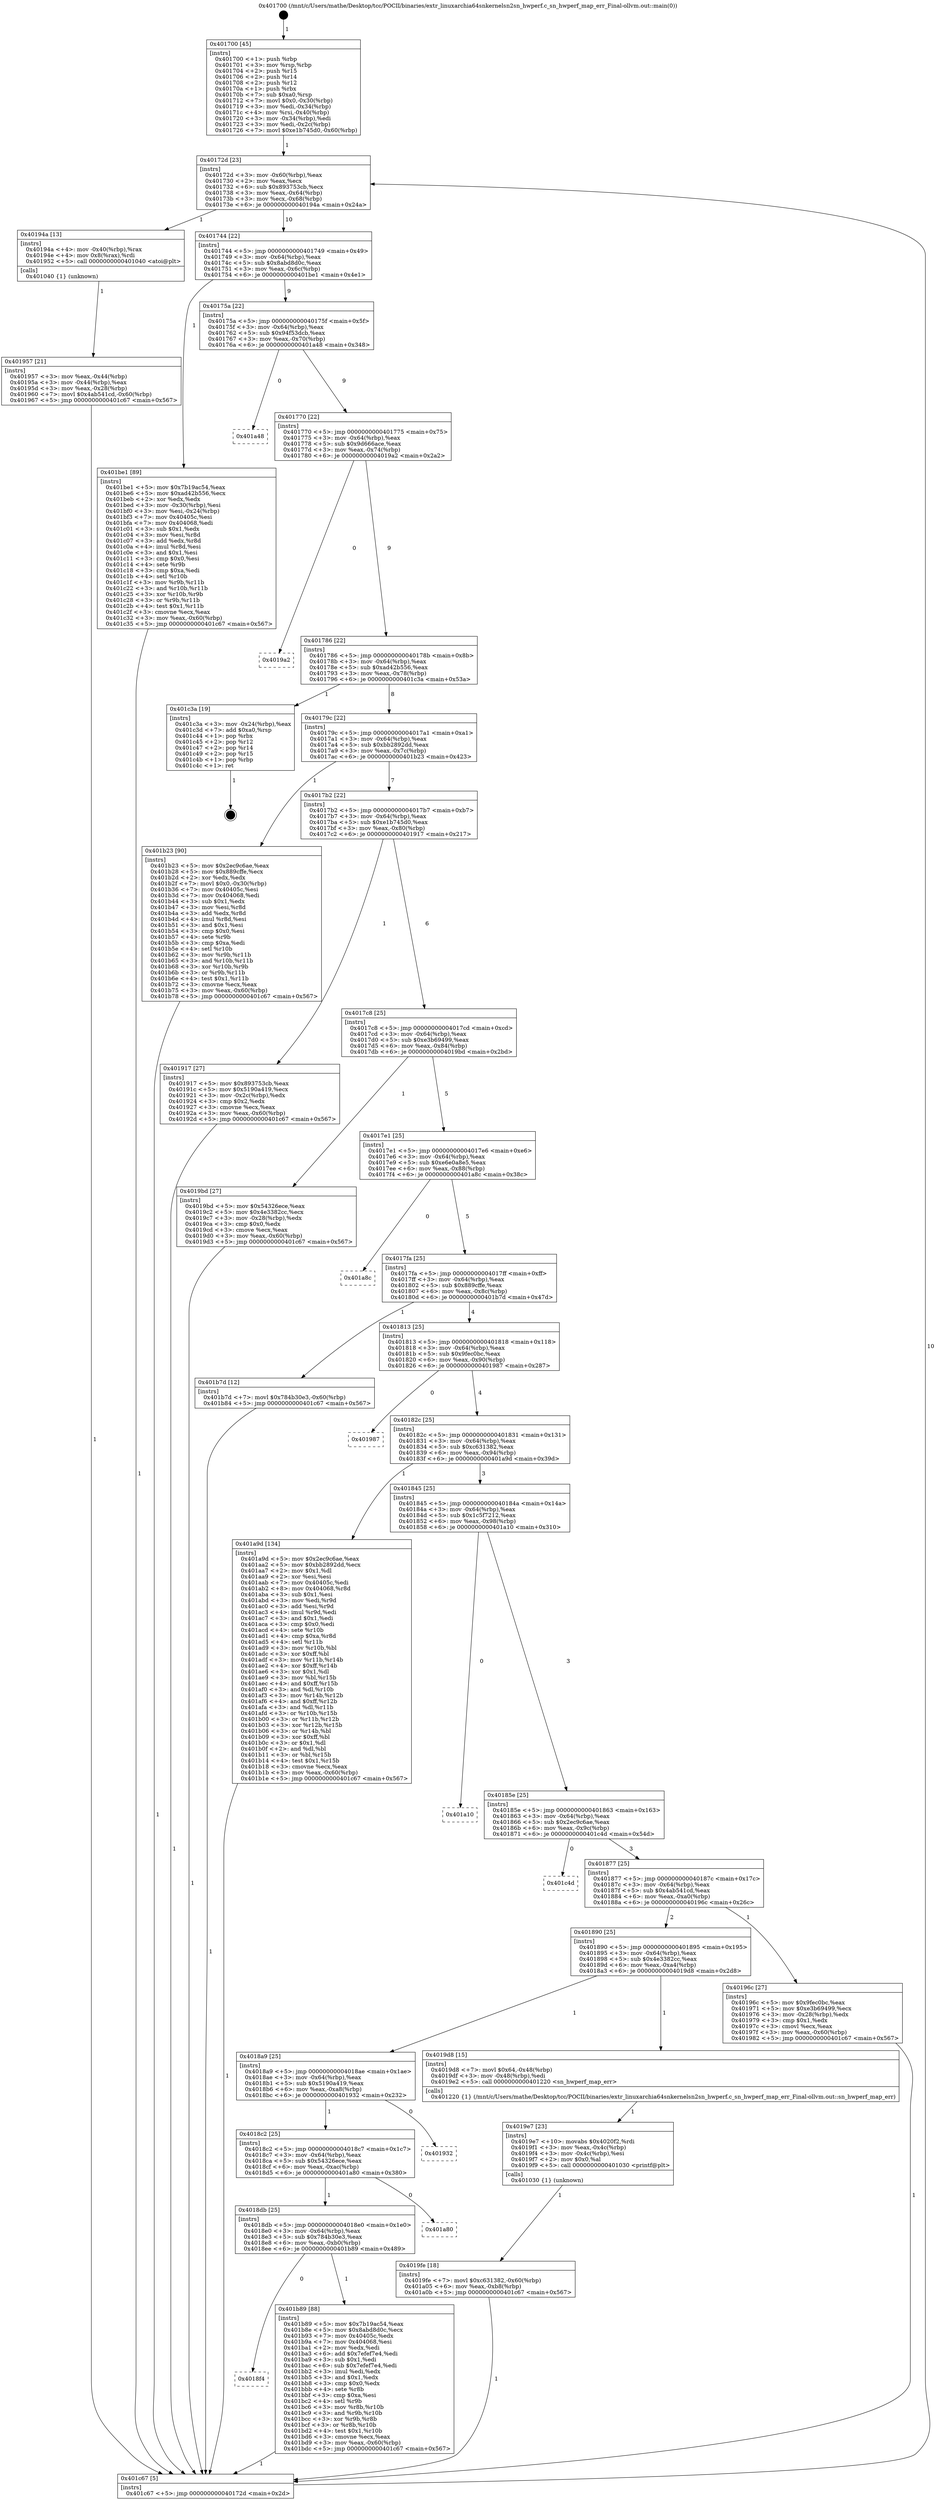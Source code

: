 digraph "0x401700" {
  label = "0x401700 (/mnt/c/Users/mathe/Desktop/tcc/POCII/binaries/extr_linuxarchia64snkernelsn2sn_hwperf.c_sn_hwperf_map_err_Final-ollvm.out::main(0))"
  labelloc = "t"
  node[shape=record]

  Entry [label="",width=0.3,height=0.3,shape=circle,fillcolor=black,style=filled]
  "0x40172d" [label="{
     0x40172d [23]\l
     | [instrs]\l
     &nbsp;&nbsp;0x40172d \<+3\>: mov -0x60(%rbp),%eax\l
     &nbsp;&nbsp;0x401730 \<+2\>: mov %eax,%ecx\l
     &nbsp;&nbsp;0x401732 \<+6\>: sub $0x893753cb,%ecx\l
     &nbsp;&nbsp;0x401738 \<+3\>: mov %eax,-0x64(%rbp)\l
     &nbsp;&nbsp;0x40173b \<+3\>: mov %ecx,-0x68(%rbp)\l
     &nbsp;&nbsp;0x40173e \<+6\>: je 000000000040194a \<main+0x24a\>\l
  }"]
  "0x40194a" [label="{
     0x40194a [13]\l
     | [instrs]\l
     &nbsp;&nbsp;0x40194a \<+4\>: mov -0x40(%rbp),%rax\l
     &nbsp;&nbsp;0x40194e \<+4\>: mov 0x8(%rax),%rdi\l
     &nbsp;&nbsp;0x401952 \<+5\>: call 0000000000401040 \<atoi@plt\>\l
     | [calls]\l
     &nbsp;&nbsp;0x401040 \{1\} (unknown)\l
  }"]
  "0x401744" [label="{
     0x401744 [22]\l
     | [instrs]\l
     &nbsp;&nbsp;0x401744 \<+5\>: jmp 0000000000401749 \<main+0x49\>\l
     &nbsp;&nbsp;0x401749 \<+3\>: mov -0x64(%rbp),%eax\l
     &nbsp;&nbsp;0x40174c \<+5\>: sub $0x8abd8d0c,%eax\l
     &nbsp;&nbsp;0x401751 \<+3\>: mov %eax,-0x6c(%rbp)\l
     &nbsp;&nbsp;0x401754 \<+6\>: je 0000000000401be1 \<main+0x4e1\>\l
  }"]
  Exit [label="",width=0.3,height=0.3,shape=circle,fillcolor=black,style=filled,peripheries=2]
  "0x401be1" [label="{
     0x401be1 [89]\l
     | [instrs]\l
     &nbsp;&nbsp;0x401be1 \<+5\>: mov $0x7b19ac54,%eax\l
     &nbsp;&nbsp;0x401be6 \<+5\>: mov $0xad42b556,%ecx\l
     &nbsp;&nbsp;0x401beb \<+2\>: xor %edx,%edx\l
     &nbsp;&nbsp;0x401bed \<+3\>: mov -0x30(%rbp),%esi\l
     &nbsp;&nbsp;0x401bf0 \<+3\>: mov %esi,-0x24(%rbp)\l
     &nbsp;&nbsp;0x401bf3 \<+7\>: mov 0x40405c,%esi\l
     &nbsp;&nbsp;0x401bfa \<+7\>: mov 0x404068,%edi\l
     &nbsp;&nbsp;0x401c01 \<+3\>: sub $0x1,%edx\l
     &nbsp;&nbsp;0x401c04 \<+3\>: mov %esi,%r8d\l
     &nbsp;&nbsp;0x401c07 \<+3\>: add %edx,%r8d\l
     &nbsp;&nbsp;0x401c0a \<+4\>: imul %r8d,%esi\l
     &nbsp;&nbsp;0x401c0e \<+3\>: and $0x1,%esi\l
     &nbsp;&nbsp;0x401c11 \<+3\>: cmp $0x0,%esi\l
     &nbsp;&nbsp;0x401c14 \<+4\>: sete %r9b\l
     &nbsp;&nbsp;0x401c18 \<+3\>: cmp $0xa,%edi\l
     &nbsp;&nbsp;0x401c1b \<+4\>: setl %r10b\l
     &nbsp;&nbsp;0x401c1f \<+3\>: mov %r9b,%r11b\l
     &nbsp;&nbsp;0x401c22 \<+3\>: and %r10b,%r11b\l
     &nbsp;&nbsp;0x401c25 \<+3\>: xor %r10b,%r9b\l
     &nbsp;&nbsp;0x401c28 \<+3\>: or %r9b,%r11b\l
     &nbsp;&nbsp;0x401c2b \<+4\>: test $0x1,%r11b\l
     &nbsp;&nbsp;0x401c2f \<+3\>: cmovne %ecx,%eax\l
     &nbsp;&nbsp;0x401c32 \<+3\>: mov %eax,-0x60(%rbp)\l
     &nbsp;&nbsp;0x401c35 \<+5\>: jmp 0000000000401c67 \<main+0x567\>\l
  }"]
  "0x40175a" [label="{
     0x40175a [22]\l
     | [instrs]\l
     &nbsp;&nbsp;0x40175a \<+5\>: jmp 000000000040175f \<main+0x5f\>\l
     &nbsp;&nbsp;0x40175f \<+3\>: mov -0x64(%rbp),%eax\l
     &nbsp;&nbsp;0x401762 \<+5\>: sub $0x94f53dcb,%eax\l
     &nbsp;&nbsp;0x401767 \<+3\>: mov %eax,-0x70(%rbp)\l
     &nbsp;&nbsp;0x40176a \<+6\>: je 0000000000401a48 \<main+0x348\>\l
  }"]
  "0x4018f4" [label="{
     0x4018f4\l
  }", style=dashed]
  "0x401a48" [label="{
     0x401a48\l
  }", style=dashed]
  "0x401770" [label="{
     0x401770 [22]\l
     | [instrs]\l
     &nbsp;&nbsp;0x401770 \<+5\>: jmp 0000000000401775 \<main+0x75\>\l
     &nbsp;&nbsp;0x401775 \<+3\>: mov -0x64(%rbp),%eax\l
     &nbsp;&nbsp;0x401778 \<+5\>: sub $0x9d666ace,%eax\l
     &nbsp;&nbsp;0x40177d \<+3\>: mov %eax,-0x74(%rbp)\l
     &nbsp;&nbsp;0x401780 \<+6\>: je 00000000004019a2 \<main+0x2a2\>\l
  }"]
  "0x401b89" [label="{
     0x401b89 [88]\l
     | [instrs]\l
     &nbsp;&nbsp;0x401b89 \<+5\>: mov $0x7b19ac54,%eax\l
     &nbsp;&nbsp;0x401b8e \<+5\>: mov $0x8abd8d0c,%ecx\l
     &nbsp;&nbsp;0x401b93 \<+7\>: mov 0x40405c,%edx\l
     &nbsp;&nbsp;0x401b9a \<+7\>: mov 0x404068,%esi\l
     &nbsp;&nbsp;0x401ba1 \<+2\>: mov %edx,%edi\l
     &nbsp;&nbsp;0x401ba3 \<+6\>: add $0x7efef7e4,%edi\l
     &nbsp;&nbsp;0x401ba9 \<+3\>: sub $0x1,%edi\l
     &nbsp;&nbsp;0x401bac \<+6\>: sub $0x7efef7e4,%edi\l
     &nbsp;&nbsp;0x401bb2 \<+3\>: imul %edi,%edx\l
     &nbsp;&nbsp;0x401bb5 \<+3\>: and $0x1,%edx\l
     &nbsp;&nbsp;0x401bb8 \<+3\>: cmp $0x0,%edx\l
     &nbsp;&nbsp;0x401bbb \<+4\>: sete %r8b\l
     &nbsp;&nbsp;0x401bbf \<+3\>: cmp $0xa,%esi\l
     &nbsp;&nbsp;0x401bc2 \<+4\>: setl %r9b\l
     &nbsp;&nbsp;0x401bc6 \<+3\>: mov %r8b,%r10b\l
     &nbsp;&nbsp;0x401bc9 \<+3\>: and %r9b,%r10b\l
     &nbsp;&nbsp;0x401bcc \<+3\>: xor %r9b,%r8b\l
     &nbsp;&nbsp;0x401bcf \<+3\>: or %r8b,%r10b\l
     &nbsp;&nbsp;0x401bd2 \<+4\>: test $0x1,%r10b\l
     &nbsp;&nbsp;0x401bd6 \<+3\>: cmovne %ecx,%eax\l
     &nbsp;&nbsp;0x401bd9 \<+3\>: mov %eax,-0x60(%rbp)\l
     &nbsp;&nbsp;0x401bdc \<+5\>: jmp 0000000000401c67 \<main+0x567\>\l
  }"]
  "0x4019a2" [label="{
     0x4019a2\l
  }", style=dashed]
  "0x401786" [label="{
     0x401786 [22]\l
     | [instrs]\l
     &nbsp;&nbsp;0x401786 \<+5\>: jmp 000000000040178b \<main+0x8b\>\l
     &nbsp;&nbsp;0x40178b \<+3\>: mov -0x64(%rbp),%eax\l
     &nbsp;&nbsp;0x40178e \<+5\>: sub $0xad42b556,%eax\l
     &nbsp;&nbsp;0x401793 \<+3\>: mov %eax,-0x78(%rbp)\l
     &nbsp;&nbsp;0x401796 \<+6\>: je 0000000000401c3a \<main+0x53a\>\l
  }"]
  "0x4018db" [label="{
     0x4018db [25]\l
     | [instrs]\l
     &nbsp;&nbsp;0x4018db \<+5\>: jmp 00000000004018e0 \<main+0x1e0\>\l
     &nbsp;&nbsp;0x4018e0 \<+3\>: mov -0x64(%rbp),%eax\l
     &nbsp;&nbsp;0x4018e3 \<+5\>: sub $0x784b30e3,%eax\l
     &nbsp;&nbsp;0x4018e8 \<+6\>: mov %eax,-0xb0(%rbp)\l
     &nbsp;&nbsp;0x4018ee \<+6\>: je 0000000000401b89 \<main+0x489\>\l
  }"]
  "0x401c3a" [label="{
     0x401c3a [19]\l
     | [instrs]\l
     &nbsp;&nbsp;0x401c3a \<+3\>: mov -0x24(%rbp),%eax\l
     &nbsp;&nbsp;0x401c3d \<+7\>: add $0xa0,%rsp\l
     &nbsp;&nbsp;0x401c44 \<+1\>: pop %rbx\l
     &nbsp;&nbsp;0x401c45 \<+2\>: pop %r12\l
     &nbsp;&nbsp;0x401c47 \<+2\>: pop %r14\l
     &nbsp;&nbsp;0x401c49 \<+2\>: pop %r15\l
     &nbsp;&nbsp;0x401c4b \<+1\>: pop %rbp\l
     &nbsp;&nbsp;0x401c4c \<+1\>: ret\l
  }"]
  "0x40179c" [label="{
     0x40179c [22]\l
     | [instrs]\l
     &nbsp;&nbsp;0x40179c \<+5\>: jmp 00000000004017a1 \<main+0xa1\>\l
     &nbsp;&nbsp;0x4017a1 \<+3\>: mov -0x64(%rbp),%eax\l
     &nbsp;&nbsp;0x4017a4 \<+5\>: sub $0xbb2892dd,%eax\l
     &nbsp;&nbsp;0x4017a9 \<+3\>: mov %eax,-0x7c(%rbp)\l
     &nbsp;&nbsp;0x4017ac \<+6\>: je 0000000000401b23 \<main+0x423\>\l
  }"]
  "0x401a80" [label="{
     0x401a80\l
  }", style=dashed]
  "0x401b23" [label="{
     0x401b23 [90]\l
     | [instrs]\l
     &nbsp;&nbsp;0x401b23 \<+5\>: mov $0x2ec9c6ae,%eax\l
     &nbsp;&nbsp;0x401b28 \<+5\>: mov $0x889cffe,%ecx\l
     &nbsp;&nbsp;0x401b2d \<+2\>: xor %edx,%edx\l
     &nbsp;&nbsp;0x401b2f \<+7\>: movl $0x0,-0x30(%rbp)\l
     &nbsp;&nbsp;0x401b36 \<+7\>: mov 0x40405c,%esi\l
     &nbsp;&nbsp;0x401b3d \<+7\>: mov 0x404068,%edi\l
     &nbsp;&nbsp;0x401b44 \<+3\>: sub $0x1,%edx\l
     &nbsp;&nbsp;0x401b47 \<+3\>: mov %esi,%r8d\l
     &nbsp;&nbsp;0x401b4a \<+3\>: add %edx,%r8d\l
     &nbsp;&nbsp;0x401b4d \<+4\>: imul %r8d,%esi\l
     &nbsp;&nbsp;0x401b51 \<+3\>: and $0x1,%esi\l
     &nbsp;&nbsp;0x401b54 \<+3\>: cmp $0x0,%esi\l
     &nbsp;&nbsp;0x401b57 \<+4\>: sete %r9b\l
     &nbsp;&nbsp;0x401b5b \<+3\>: cmp $0xa,%edi\l
     &nbsp;&nbsp;0x401b5e \<+4\>: setl %r10b\l
     &nbsp;&nbsp;0x401b62 \<+3\>: mov %r9b,%r11b\l
     &nbsp;&nbsp;0x401b65 \<+3\>: and %r10b,%r11b\l
     &nbsp;&nbsp;0x401b68 \<+3\>: xor %r10b,%r9b\l
     &nbsp;&nbsp;0x401b6b \<+3\>: or %r9b,%r11b\l
     &nbsp;&nbsp;0x401b6e \<+4\>: test $0x1,%r11b\l
     &nbsp;&nbsp;0x401b72 \<+3\>: cmovne %ecx,%eax\l
     &nbsp;&nbsp;0x401b75 \<+3\>: mov %eax,-0x60(%rbp)\l
     &nbsp;&nbsp;0x401b78 \<+5\>: jmp 0000000000401c67 \<main+0x567\>\l
  }"]
  "0x4017b2" [label="{
     0x4017b2 [22]\l
     | [instrs]\l
     &nbsp;&nbsp;0x4017b2 \<+5\>: jmp 00000000004017b7 \<main+0xb7\>\l
     &nbsp;&nbsp;0x4017b7 \<+3\>: mov -0x64(%rbp),%eax\l
     &nbsp;&nbsp;0x4017ba \<+5\>: sub $0xe1b745d0,%eax\l
     &nbsp;&nbsp;0x4017bf \<+3\>: mov %eax,-0x80(%rbp)\l
     &nbsp;&nbsp;0x4017c2 \<+6\>: je 0000000000401917 \<main+0x217\>\l
  }"]
  "0x4018c2" [label="{
     0x4018c2 [25]\l
     | [instrs]\l
     &nbsp;&nbsp;0x4018c2 \<+5\>: jmp 00000000004018c7 \<main+0x1c7\>\l
     &nbsp;&nbsp;0x4018c7 \<+3\>: mov -0x64(%rbp),%eax\l
     &nbsp;&nbsp;0x4018ca \<+5\>: sub $0x54326ece,%eax\l
     &nbsp;&nbsp;0x4018cf \<+6\>: mov %eax,-0xac(%rbp)\l
     &nbsp;&nbsp;0x4018d5 \<+6\>: je 0000000000401a80 \<main+0x380\>\l
  }"]
  "0x401917" [label="{
     0x401917 [27]\l
     | [instrs]\l
     &nbsp;&nbsp;0x401917 \<+5\>: mov $0x893753cb,%eax\l
     &nbsp;&nbsp;0x40191c \<+5\>: mov $0x5190a419,%ecx\l
     &nbsp;&nbsp;0x401921 \<+3\>: mov -0x2c(%rbp),%edx\l
     &nbsp;&nbsp;0x401924 \<+3\>: cmp $0x2,%edx\l
     &nbsp;&nbsp;0x401927 \<+3\>: cmovne %ecx,%eax\l
     &nbsp;&nbsp;0x40192a \<+3\>: mov %eax,-0x60(%rbp)\l
     &nbsp;&nbsp;0x40192d \<+5\>: jmp 0000000000401c67 \<main+0x567\>\l
  }"]
  "0x4017c8" [label="{
     0x4017c8 [25]\l
     | [instrs]\l
     &nbsp;&nbsp;0x4017c8 \<+5\>: jmp 00000000004017cd \<main+0xcd\>\l
     &nbsp;&nbsp;0x4017cd \<+3\>: mov -0x64(%rbp),%eax\l
     &nbsp;&nbsp;0x4017d0 \<+5\>: sub $0xe3b69499,%eax\l
     &nbsp;&nbsp;0x4017d5 \<+6\>: mov %eax,-0x84(%rbp)\l
     &nbsp;&nbsp;0x4017db \<+6\>: je 00000000004019bd \<main+0x2bd\>\l
  }"]
  "0x401c67" [label="{
     0x401c67 [5]\l
     | [instrs]\l
     &nbsp;&nbsp;0x401c67 \<+5\>: jmp 000000000040172d \<main+0x2d\>\l
  }"]
  "0x401700" [label="{
     0x401700 [45]\l
     | [instrs]\l
     &nbsp;&nbsp;0x401700 \<+1\>: push %rbp\l
     &nbsp;&nbsp;0x401701 \<+3\>: mov %rsp,%rbp\l
     &nbsp;&nbsp;0x401704 \<+2\>: push %r15\l
     &nbsp;&nbsp;0x401706 \<+2\>: push %r14\l
     &nbsp;&nbsp;0x401708 \<+2\>: push %r12\l
     &nbsp;&nbsp;0x40170a \<+1\>: push %rbx\l
     &nbsp;&nbsp;0x40170b \<+7\>: sub $0xa0,%rsp\l
     &nbsp;&nbsp;0x401712 \<+7\>: movl $0x0,-0x30(%rbp)\l
     &nbsp;&nbsp;0x401719 \<+3\>: mov %edi,-0x34(%rbp)\l
     &nbsp;&nbsp;0x40171c \<+4\>: mov %rsi,-0x40(%rbp)\l
     &nbsp;&nbsp;0x401720 \<+3\>: mov -0x34(%rbp),%edi\l
     &nbsp;&nbsp;0x401723 \<+3\>: mov %edi,-0x2c(%rbp)\l
     &nbsp;&nbsp;0x401726 \<+7\>: movl $0xe1b745d0,-0x60(%rbp)\l
  }"]
  "0x401957" [label="{
     0x401957 [21]\l
     | [instrs]\l
     &nbsp;&nbsp;0x401957 \<+3\>: mov %eax,-0x44(%rbp)\l
     &nbsp;&nbsp;0x40195a \<+3\>: mov -0x44(%rbp),%eax\l
     &nbsp;&nbsp;0x40195d \<+3\>: mov %eax,-0x28(%rbp)\l
     &nbsp;&nbsp;0x401960 \<+7\>: movl $0x4ab541cd,-0x60(%rbp)\l
     &nbsp;&nbsp;0x401967 \<+5\>: jmp 0000000000401c67 \<main+0x567\>\l
  }"]
  "0x401932" [label="{
     0x401932\l
  }", style=dashed]
  "0x4019bd" [label="{
     0x4019bd [27]\l
     | [instrs]\l
     &nbsp;&nbsp;0x4019bd \<+5\>: mov $0x54326ece,%eax\l
     &nbsp;&nbsp;0x4019c2 \<+5\>: mov $0x4e3382cc,%ecx\l
     &nbsp;&nbsp;0x4019c7 \<+3\>: mov -0x28(%rbp),%edx\l
     &nbsp;&nbsp;0x4019ca \<+3\>: cmp $0x0,%edx\l
     &nbsp;&nbsp;0x4019cd \<+3\>: cmove %ecx,%eax\l
     &nbsp;&nbsp;0x4019d0 \<+3\>: mov %eax,-0x60(%rbp)\l
     &nbsp;&nbsp;0x4019d3 \<+5\>: jmp 0000000000401c67 \<main+0x567\>\l
  }"]
  "0x4017e1" [label="{
     0x4017e1 [25]\l
     | [instrs]\l
     &nbsp;&nbsp;0x4017e1 \<+5\>: jmp 00000000004017e6 \<main+0xe6\>\l
     &nbsp;&nbsp;0x4017e6 \<+3\>: mov -0x64(%rbp),%eax\l
     &nbsp;&nbsp;0x4017e9 \<+5\>: sub $0xe6e0a8e5,%eax\l
     &nbsp;&nbsp;0x4017ee \<+6\>: mov %eax,-0x88(%rbp)\l
     &nbsp;&nbsp;0x4017f4 \<+6\>: je 0000000000401a8c \<main+0x38c\>\l
  }"]
  "0x4019fe" [label="{
     0x4019fe [18]\l
     | [instrs]\l
     &nbsp;&nbsp;0x4019fe \<+7\>: movl $0xc631382,-0x60(%rbp)\l
     &nbsp;&nbsp;0x401a05 \<+6\>: mov %eax,-0xb8(%rbp)\l
     &nbsp;&nbsp;0x401a0b \<+5\>: jmp 0000000000401c67 \<main+0x567\>\l
  }"]
  "0x401a8c" [label="{
     0x401a8c\l
  }", style=dashed]
  "0x4017fa" [label="{
     0x4017fa [25]\l
     | [instrs]\l
     &nbsp;&nbsp;0x4017fa \<+5\>: jmp 00000000004017ff \<main+0xff\>\l
     &nbsp;&nbsp;0x4017ff \<+3\>: mov -0x64(%rbp),%eax\l
     &nbsp;&nbsp;0x401802 \<+5\>: sub $0x889cffe,%eax\l
     &nbsp;&nbsp;0x401807 \<+6\>: mov %eax,-0x8c(%rbp)\l
     &nbsp;&nbsp;0x40180d \<+6\>: je 0000000000401b7d \<main+0x47d\>\l
  }"]
  "0x4019e7" [label="{
     0x4019e7 [23]\l
     | [instrs]\l
     &nbsp;&nbsp;0x4019e7 \<+10\>: movabs $0x4020f2,%rdi\l
     &nbsp;&nbsp;0x4019f1 \<+3\>: mov %eax,-0x4c(%rbp)\l
     &nbsp;&nbsp;0x4019f4 \<+3\>: mov -0x4c(%rbp),%esi\l
     &nbsp;&nbsp;0x4019f7 \<+2\>: mov $0x0,%al\l
     &nbsp;&nbsp;0x4019f9 \<+5\>: call 0000000000401030 \<printf@plt\>\l
     | [calls]\l
     &nbsp;&nbsp;0x401030 \{1\} (unknown)\l
  }"]
  "0x401b7d" [label="{
     0x401b7d [12]\l
     | [instrs]\l
     &nbsp;&nbsp;0x401b7d \<+7\>: movl $0x784b30e3,-0x60(%rbp)\l
     &nbsp;&nbsp;0x401b84 \<+5\>: jmp 0000000000401c67 \<main+0x567\>\l
  }"]
  "0x401813" [label="{
     0x401813 [25]\l
     | [instrs]\l
     &nbsp;&nbsp;0x401813 \<+5\>: jmp 0000000000401818 \<main+0x118\>\l
     &nbsp;&nbsp;0x401818 \<+3\>: mov -0x64(%rbp),%eax\l
     &nbsp;&nbsp;0x40181b \<+5\>: sub $0x9fec0bc,%eax\l
     &nbsp;&nbsp;0x401820 \<+6\>: mov %eax,-0x90(%rbp)\l
     &nbsp;&nbsp;0x401826 \<+6\>: je 0000000000401987 \<main+0x287\>\l
  }"]
  "0x4018a9" [label="{
     0x4018a9 [25]\l
     | [instrs]\l
     &nbsp;&nbsp;0x4018a9 \<+5\>: jmp 00000000004018ae \<main+0x1ae\>\l
     &nbsp;&nbsp;0x4018ae \<+3\>: mov -0x64(%rbp),%eax\l
     &nbsp;&nbsp;0x4018b1 \<+5\>: sub $0x5190a419,%eax\l
     &nbsp;&nbsp;0x4018b6 \<+6\>: mov %eax,-0xa8(%rbp)\l
     &nbsp;&nbsp;0x4018bc \<+6\>: je 0000000000401932 \<main+0x232\>\l
  }"]
  "0x401987" [label="{
     0x401987\l
  }", style=dashed]
  "0x40182c" [label="{
     0x40182c [25]\l
     | [instrs]\l
     &nbsp;&nbsp;0x40182c \<+5\>: jmp 0000000000401831 \<main+0x131\>\l
     &nbsp;&nbsp;0x401831 \<+3\>: mov -0x64(%rbp),%eax\l
     &nbsp;&nbsp;0x401834 \<+5\>: sub $0xc631382,%eax\l
     &nbsp;&nbsp;0x401839 \<+6\>: mov %eax,-0x94(%rbp)\l
     &nbsp;&nbsp;0x40183f \<+6\>: je 0000000000401a9d \<main+0x39d\>\l
  }"]
  "0x4019d8" [label="{
     0x4019d8 [15]\l
     | [instrs]\l
     &nbsp;&nbsp;0x4019d8 \<+7\>: movl $0x64,-0x48(%rbp)\l
     &nbsp;&nbsp;0x4019df \<+3\>: mov -0x48(%rbp),%edi\l
     &nbsp;&nbsp;0x4019e2 \<+5\>: call 0000000000401220 \<sn_hwperf_map_err\>\l
     | [calls]\l
     &nbsp;&nbsp;0x401220 \{1\} (/mnt/c/Users/mathe/Desktop/tcc/POCII/binaries/extr_linuxarchia64snkernelsn2sn_hwperf.c_sn_hwperf_map_err_Final-ollvm.out::sn_hwperf_map_err)\l
  }"]
  "0x401a9d" [label="{
     0x401a9d [134]\l
     | [instrs]\l
     &nbsp;&nbsp;0x401a9d \<+5\>: mov $0x2ec9c6ae,%eax\l
     &nbsp;&nbsp;0x401aa2 \<+5\>: mov $0xbb2892dd,%ecx\l
     &nbsp;&nbsp;0x401aa7 \<+2\>: mov $0x1,%dl\l
     &nbsp;&nbsp;0x401aa9 \<+2\>: xor %esi,%esi\l
     &nbsp;&nbsp;0x401aab \<+7\>: mov 0x40405c,%edi\l
     &nbsp;&nbsp;0x401ab2 \<+8\>: mov 0x404068,%r8d\l
     &nbsp;&nbsp;0x401aba \<+3\>: sub $0x1,%esi\l
     &nbsp;&nbsp;0x401abd \<+3\>: mov %edi,%r9d\l
     &nbsp;&nbsp;0x401ac0 \<+3\>: add %esi,%r9d\l
     &nbsp;&nbsp;0x401ac3 \<+4\>: imul %r9d,%edi\l
     &nbsp;&nbsp;0x401ac7 \<+3\>: and $0x1,%edi\l
     &nbsp;&nbsp;0x401aca \<+3\>: cmp $0x0,%edi\l
     &nbsp;&nbsp;0x401acd \<+4\>: sete %r10b\l
     &nbsp;&nbsp;0x401ad1 \<+4\>: cmp $0xa,%r8d\l
     &nbsp;&nbsp;0x401ad5 \<+4\>: setl %r11b\l
     &nbsp;&nbsp;0x401ad9 \<+3\>: mov %r10b,%bl\l
     &nbsp;&nbsp;0x401adc \<+3\>: xor $0xff,%bl\l
     &nbsp;&nbsp;0x401adf \<+3\>: mov %r11b,%r14b\l
     &nbsp;&nbsp;0x401ae2 \<+4\>: xor $0xff,%r14b\l
     &nbsp;&nbsp;0x401ae6 \<+3\>: xor $0x1,%dl\l
     &nbsp;&nbsp;0x401ae9 \<+3\>: mov %bl,%r15b\l
     &nbsp;&nbsp;0x401aec \<+4\>: and $0xff,%r15b\l
     &nbsp;&nbsp;0x401af0 \<+3\>: and %dl,%r10b\l
     &nbsp;&nbsp;0x401af3 \<+3\>: mov %r14b,%r12b\l
     &nbsp;&nbsp;0x401af6 \<+4\>: and $0xff,%r12b\l
     &nbsp;&nbsp;0x401afa \<+3\>: and %dl,%r11b\l
     &nbsp;&nbsp;0x401afd \<+3\>: or %r10b,%r15b\l
     &nbsp;&nbsp;0x401b00 \<+3\>: or %r11b,%r12b\l
     &nbsp;&nbsp;0x401b03 \<+3\>: xor %r12b,%r15b\l
     &nbsp;&nbsp;0x401b06 \<+3\>: or %r14b,%bl\l
     &nbsp;&nbsp;0x401b09 \<+3\>: xor $0xff,%bl\l
     &nbsp;&nbsp;0x401b0c \<+3\>: or $0x1,%dl\l
     &nbsp;&nbsp;0x401b0f \<+2\>: and %dl,%bl\l
     &nbsp;&nbsp;0x401b11 \<+3\>: or %bl,%r15b\l
     &nbsp;&nbsp;0x401b14 \<+4\>: test $0x1,%r15b\l
     &nbsp;&nbsp;0x401b18 \<+3\>: cmovne %ecx,%eax\l
     &nbsp;&nbsp;0x401b1b \<+3\>: mov %eax,-0x60(%rbp)\l
     &nbsp;&nbsp;0x401b1e \<+5\>: jmp 0000000000401c67 \<main+0x567\>\l
  }"]
  "0x401845" [label="{
     0x401845 [25]\l
     | [instrs]\l
     &nbsp;&nbsp;0x401845 \<+5\>: jmp 000000000040184a \<main+0x14a\>\l
     &nbsp;&nbsp;0x40184a \<+3\>: mov -0x64(%rbp),%eax\l
     &nbsp;&nbsp;0x40184d \<+5\>: sub $0x1c5f7212,%eax\l
     &nbsp;&nbsp;0x401852 \<+6\>: mov %eax,-0x98(%rbp)\l
     &nbsp;&nbsp;0x401858 \<+6\>: je 0000000000401a10 \<main+0x310\>\l
  }"]
  "0x401890" [label="{
     0x401890 [25]\l
     | [instrs]\l
     &nbsp;&nbsp;0x401890 \<+5\>: jmp 0000000000401895 \<main+0x195\>\l
     &nbsp;&nbsp;0x401895 \<+3\>: mov -0x64(%rbp),%eax\l
     &nbsp;&nbsp;0x401898 \<+5\>: sub $0x4e3382cc,%eax\l
     &nbsp;&nbsp;0x40189d \<+6\>: mov %eax,-0xa4(%rbp)\l
     &nbsp;&nbsp;0x4018a3 \<+6\>: je 00000000004019d8 \<main+0x2d8\>\l
  }"]
  "0x401a10" [label="{
     0x401a10\l
  }", style=dashed]
  "0x40185e" [label="{
     0x40185e [25]\l
     | [instrs]\l
     &nbsp;&nbsp;0x40185e \<+5\>: jmp 0000000000401863 \<main+0x163\>\l
     &nbsp;&nbsp;0x401863 \<+3\>: mov -0x64(%rbp),%eax\l
     &nbsp;&nbsp;0x401866 \<+5\>: sub $0x2ec9c6ae,%eax\l
     &nbsp;&nbsp;0x40186b \<+6\>: mov %eax,-0x9c(%rbp)\l
     &nbsp;&nbsp;0x401871 \<+6\>: je 0000000000401c4d \<main+0x54d\>\l
  }"]
  "0x40196c" [label="{
     0x40196c [27]\l
     | [instrs]\l
     &nbsp;&nbsp;0x40196c \<+5\>: mov $0x9fec0bc,%eax\l
     &nbsp;&nbsp;0x401971 \<+5\>: mov $0xe3b69499,%ecx\l
     &nbsp;&nbsp;0x401976 \<+3\>: mov -0x28(%rbp),%edx\l
     &nbsp;&nbsp;0x401979 \<+3\>: cmp $0x1,%edx\l
     &nbsp;&nbsp;0x40197c \<+3\>: cmovl %ecx,%eax\l
     &nbsp;&nbsp;0x40197f \<+3\>: mov %eax,-0x60(%rbp)\l
     &nbsp;&nbsp;0x401982 \<+5\>: jmp 0000000000401c67 \<main+0x567\>\l
  }"]
  "0x401c4d" [label="{
     0x401c4d\l
  }", style=dashed]
  "0x401877" [label="{
     0x401877 [25]\l
     | [instrs]\l
     &nbsp;&nbsp;0x401877 \<+5\>: jmp 000000000040187c \<main+0x17c\>\l
     &nbsp;&nbsp;0x40187c \<+3\>: mov -0x64(%rbp),%eax\l
     &nbsp;&nbsp;0x40187f \<+5\>: sub $0x4ab541cd,%eax\l
     &nbsp;&nbsp;0x401884 \<+6\>: mov %eax,-0xa0(%rbp)\l
     &nbsp;&nbsp;0x40188a \<+6\>: je 000000000040196c \<main+0x26c\>\l
  }"]
  Entry -> "0x401700" [label=" 1"]
  "0x40172d" -> "0x40194a" [label=" 1"]
  "0x40172d" -> "0x401744" [label=" 10"]
  "0x401c3a" -> Exit [label=" 1"]
  "0x401744" -> "0x401be1" [label=" 1"]
  "0x401744" -> "0x40175a" [label=" 9"]
  "0x401be1" -> "0x401c67" [label=" 1"]
  "0x40175a" -> "0x401a48" [label=" 0"]
  "0x40175a" -> "0x401770" [label=" 9"]
  "0x401b89" -> "0x401c67" [label=" 1"]
  "0x401770" -> "0x4019a2" [label=" 0"]
  "0x401770" -> "0x401786" [label=" 9"]
  "0x4018db" -> "0x4018f4" [label=" 0"]
  "0x401786" -> "0x401c3a" [label=" 1"]
  "0x401786" -> "0x40179c" [label=" 8"]
  "0x4018db" -> "0x401b89" [label=" 1"]
  "0x40179c" -> "0x401b23" [label=" 1"]
  "0x40179c" -> "0x4017b2" [label=" 7"]
  "0x4018c2" -> "0x4018db" [label=" 1"]
  "0x4017b2" -> "0x401917" [label=" 1"]
  "0x4017b2" -> "0x4017c8" [label=" 6"]
  "0x401917" -> "0x401c67" [label=" 1"]
  "0x401700" -> "0x40172d" [label=" 1"]
  "0x401c67" -> "0x40172d" [label=" 10"]
  "0x40194a" -> "0x401957" [label=" 1"]
  "0x401957" -> "0x401c67" [label=" 1"]
  "0x4018c2" -> "0x401a80" [label=" 0"]
  "0x4017c8" -> "0x4019bd" [label=" 1"]
  "0x4017c8" -> "0x4017e1" [label=" 5"]
  "0x4018a9" -> "0x4018c2" [label=" 1"]
  "0x4017e1" -> "0x401a8c" [label=" 0"]
  "0x4017e1" -> "0x4017fa" [label=" 5"]
  "0x4018a9" -> "0x401932" [label=" 0"]
  "0x4017fa" -> "0x401b7d" [label=" 1"]
  "0x4017fa" -> "0x401813" [label=" 4"]
  "0x401b7d" -> "0x401c67" [label=" 1"]
  "0x401813" -> "0x401987" [label=" 0"]
  "0x401813" -> "0x40182c" [label=" 4"]
  "0x401b23" -> "0x401c67" [label=" 1"]
  "0x40182c" -> "0x401a9d" [label=" 1"]
  "0x40182c" -> "0x401845" [label=" 3"]
  "0x401a9d" -> "0x401c67" [label=" 1"]
  "0x401845" -> "0x401a10" [label=" 0"]
  "0x401845" -> "0x40185e" [label=" 3"]
  "0x4019e7" -> "0x4019fe" [label=" 1"]
  "0x40185e" -> "0x401c4d" [label=" 0"]
  "0x40185e" -> "0x401877" [label=" 3"]
  "0x4019d8" -> "0x4019e7" [label=" 1"]
  "0x401877" -> "0x40196c" [label=" 1"]
  "0x401877" -> "0x401890" [label=" 2"]
  "0x40196c" -> "0x401c67" [label=" 1"]
  "0x4019bd" -> "0x401c67" [label=" 1"]
  "0x4019fe" -> "0x401c67" [label=" 1"]
  "0x401890" -> "0x4019d8" [label=" 1"]
  "0x401890" -> "0x4018a9" [label=" 1"]
}
